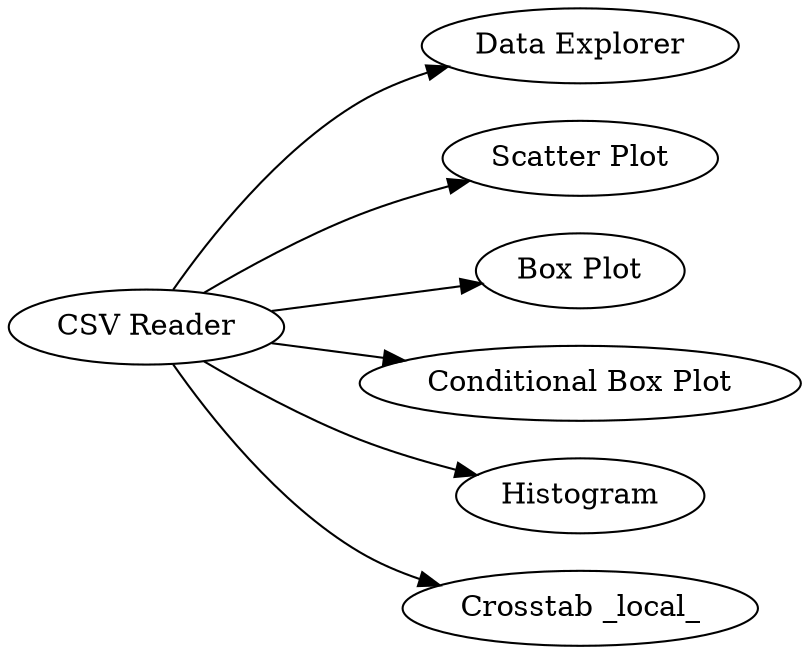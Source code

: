 digraph {
	1 [label="CSV Reader"]
	2 [label="Data Explorer"]
	3 [label="Scatter Plot"]
	4 [label="Box Plot"]
	5 [label="Conditional Box Plot"]
	6 [label=Histogram]
	7 [label="Crosstab _local_"]
	1 -> 2
	1 -> 3
	1 -> 5
	1 -> 4
	1 -> 7
	1 -> 6
	rankdir=LR
}
